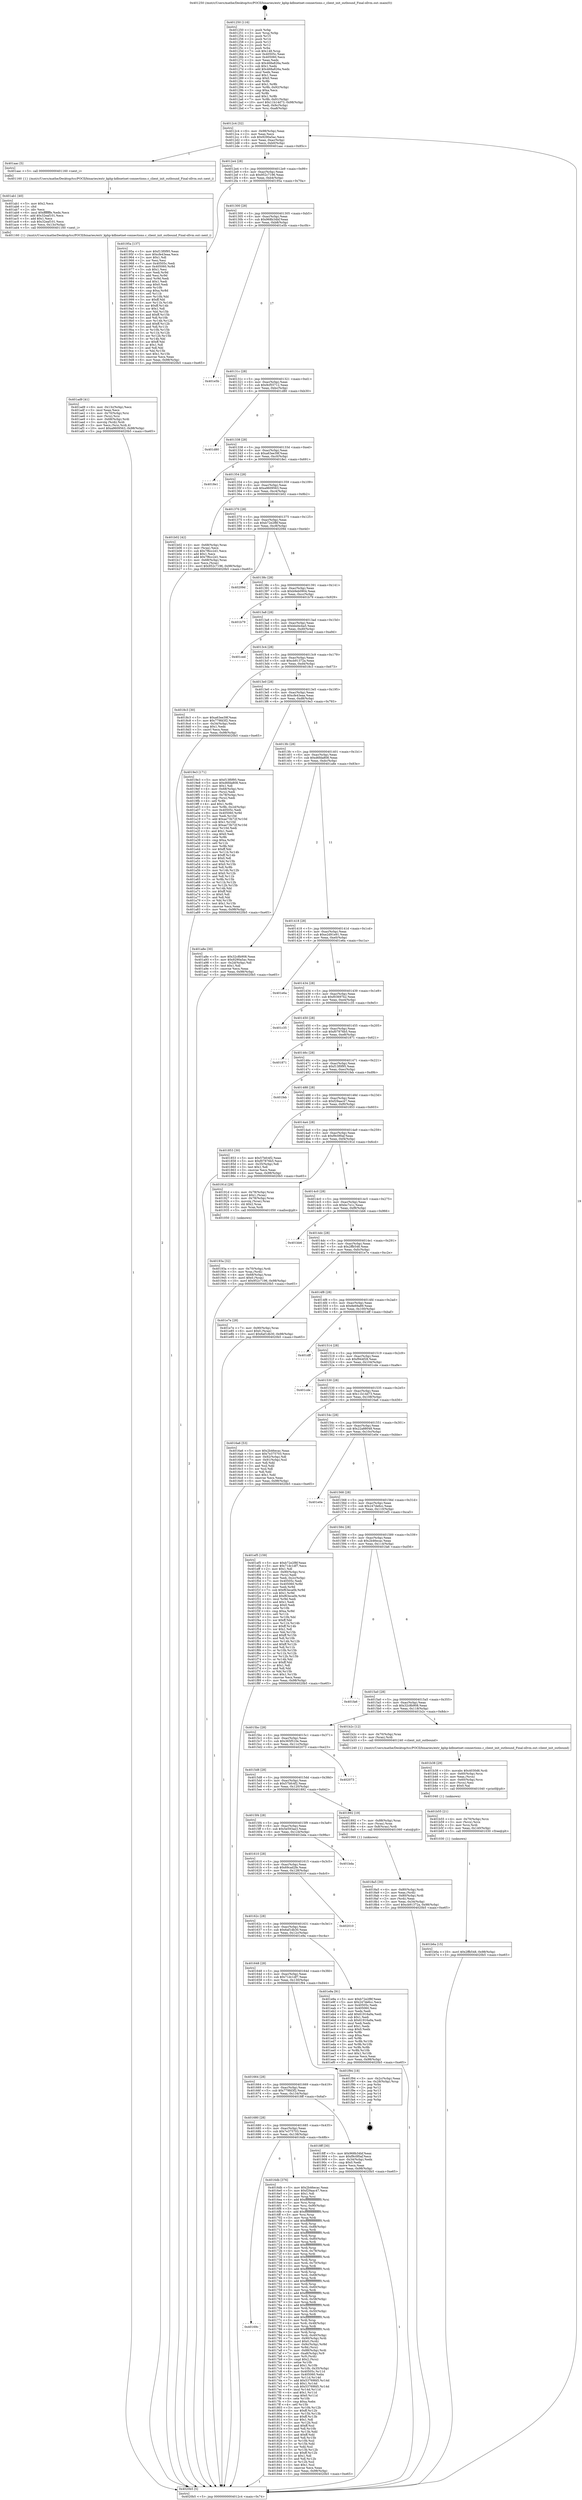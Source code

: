 digraph "0x401250" {
  label = "0x401250 (/mnt/c/Users/mathe/Desktop/tcc/POCII/binaries/extr_kphp-kdbnetnet-connections.c_client_init_outbound_Final-ollvm.out::main(0))"
  labelloc = "t"
  node[shape=record]

  Entry [label="",width=0.3,height=0.3,shape=circle,fillcolor=black,style=filled]
  "0x4012c4" [label="{
     0x4012c4 [32]\l
     | [instrs]\l
     &nbsp;&nbsp;0x4012c4 \<+6\>: mov -0x98(%rbp),%eax\l
     &nbsp;&nbsp;0x4012ca \<+2\>: mov %eax,%ecx\l
     &nbsp;&nbsp;0x4012cc \<+6\>: sub $0x9290a5ac,%ecx\l
     &nbsp;&nbsp;0x4012d2 \<+6\>: mov %eax,-0xac(%rbp)\l
     &nbsp;&nbsp;0x4012d8 \<+6\>: mov %ecx,-0xb0(%rbp)\l
     &nbsp;&nbsp;0x4012de \<+6\>: je 0000000000401aac \<main+0x85c\>\l
  }"]
  "0x401aac" [label="{
     0x401aac [5]\l
     | [instrs]\l
     &nbsp;&nbsp;0x401aac \<+5\>: call 0000000000401160 \<next_i\>\l
     | [calls]\l
     &nbsp;&nbsp;0x401160 \{1\} (/mnt/c/Users/mathe/Desktop/tcc/POCII/binaries/extr_kphp-kdbnetnet-connections.c_client_init_outbound_Final-ollvm.out::next_i)\l
  }"]
  "0x4012e4" [label="{
     0x4012e4 [28]\l
     | [instrs]\l
     &nbsp;&nbsp;0x4012e4 \<+5\>: jmp 00000000004012e9 \<main+0x99\>\l
     &nbsp;&nbsp;0x4012e9 \<+6\>: mov -0xac(%rbp),%eax\l
     &nbsp;&nbsp;0x4012ef \<+5\>: sub $0x952c7196,%eax\l
     &nbsp;&nbsp;0x4012f4 \<+6\>: mov %eax,-0xb4(%rbp)\l
     &nbsp;&nbsp;0x4012fa \<+6\>: je 000000000040195a \<main+0x70a\>\l
  }"]
  Exit [label="",width=0.3,height=0.3,shape=circle,fillcolor=black,style=filled,peripheries=2]
  "0x40195a" [label="{
     0x40195a [137]\l
     | [instrs]\l
     &nbsp;&nbsp;0x40195a \<+5\>: mov $0xf13f0f95,%eax\l
     &nbsp;&nbsp;0x40195f \<+5\>: mov $0xcfe43eaa,%ecx\l
     &nbsp;&nbsp;0x401964 \<+2\>: mov $0x1,%dl\l
     &nbsp;&nbsp;0x401966 \<+2\>: xor %esi,%esi\l
     &nbsp;&nbsp;0x401968 \<+7\>: mov 0x40505c,%edi\l
     &nbsp;&nbsp;0x40196f \<+8\>: mov 0x405060,%r8d\l
     &nbsp;&nbsp;0x401977 \<+3\>: sub $0x1,%esi\l
     &nbsp;&nbsp;0x40197a \<+3\>: mov %edi,%r9d\l
     &nbsp;&nbsp;0x40197d \<+3\>: add %esi,%r9d\l
     &nbsp;&nbsp;0x401980 \<+4\>: imul %r9d,%edi\l
     &nbsp;&nbsp;0x401984 \<+3\>: and $0x1,%edi\l
     &nbsp;&nbsp;0x401987 \<+3\>: cmp $0x0,%edi\l
     &nbsp;&nbsp;0x40198a \<+4\>: sete %r10b\l
     &nbsp;&nbsp;0x40198e \<+4\>: cmp $0xa,%r8d\l
     &nbsp;&nbsp;0x401992 \<+4\>: setl %r11b\l
     &nbsp;&nbsp;0x401996 \<+3\>: mov %r10b,%bl\l
     &nbsp;&nbsp;0x401999 \<+3\>: xor $0xff,%bl\l
     &nbsp;&nbsp;0x40199c \<+3\>: mov %r11b,%r14b\l
     &nbsp;&nbsp;0x40199f \<+4\>: xor $0xff,%r14b\l
     &nbsp;&nbsp;0x4019a3 \<+3\>: xor $0x1,%dl\l
     &nbsp;&nbsp;0x4019a6 \<+3\>: mov %bl,%r15b\l
     &nbsp;&nbsp;0x4019a9 \<+4\>: and $0xff,%r15b\l
     &nbsp;&nbsp;0x4019ad \<+3\>: and %dl,%r10b\l
     &nbsp;&nbsp;0x4019b0 \<+3\>: mov %r14b,%r12b\l
     &nbsp;&nbsp;0x4019b3 \<+4\>: and $0xff,%r12b\l
     &nbsp;&nbsp;0x4019b7 \<+3\>: and %dl,%r11b\l
     &nbsp;&nbsp;0x4019ba \<+3\>: or %r10b,%r15b\l
     &nbsp;&nbsp;0x4019bd \<+3\>: or %r11b,%r12b\l
     &nbsp;&nbsp;0x4019c0 \<+3\>: xor %r12b,%r15b\l
     &nbsp;&nbsp;0x4019c3 \<+3\>: or %r14b,%bl\l
     &nbsp;&nbsp;0x4019c6 \<+3\>: xor $0xff,%bl\l
     &nbsp;&nbsp;0x4019c9 \<+3\>: or $0x1,%dl\l
     &nbsp;&nbsp;0x4019cc \<+2\>: and %dl,%bl\l
     &nbsp;&nbsp;0x4019ce \<+3\>: or %bl,%r15b\l
     &nbsp;&nbsp;0x4019d1 \<+4\>: test $0x1,%r15b\l
     &nbsp;&nbsp;0x4019d5 \<+3\>: cmovne %ecx,%eax\l
     &nbsp;&nbsp;0x4019d8 \<+6\>: mov %eax,-0x98(%rbp)\l
     &nbsp;&nbsp;0x4019de \<+5\>: jmp 00000000004020b5 \<main+0xe65\>\l
  }"]
  "0x401300" [label="{
     0x401300 [28]\l
     | [instrs]\l
     &nbsp;&nbsp;0x401300 \<+5\>: jmp 0000000000401305 \<main+0xb5\>\l
     &nbsp;&nbsp;0x401305 \<+6\>: mov -0xac(%rbp),%eax\l
     &nbsp;&nbsp;0x40130b \<+5\>: sub $0x968b34bf,%eax\l
     &nbsp;&nbsp;0x401310 \<+6\>: mov %eax,-0xb8(%rbp)\l
     &nbsp;&nbsp;0x401316 \<+6\>: je 0000000000401e5b \<main+0xc0b\>\l
  }"]
  "0x401b6a" [label="{
     0x401b6a [15]\l
     | [instrs]\l
     &nbsp;&nbsp;0x401b6a \<+10\>: movl $0x2ffb548,-0x98(%rbp)\l
     &nbsp;&nbsp;0x401b74 \<+5\>: jmp 00000000004020b5 \<main+0xe65\>\l
  }"]
  "0x401e5b" [label="{
     0x401e5b\l
  }", style=dashed]
  "0x40131c" [label="{
     0x40131c [28]\l
     | [instrs]\l
     &nbsp;&nbsp;0x40131c \<+5\>: jmp 0000000000401321 \<main+0xd1\>\l
     &nbsp;&nbsp;0x401321 \<+6\>: mov -0xac(%rbp),%eax\l
     &nbsp;&nbsp;0x401327 \<+5\>: sub $0x9cf55712,%eax\l
     &nbsp;&nbsp;0x40132c \<+6\>: mov %eax,-0xbc(%rbp)\l
     &nbsp;&nbsp;0x401332 \<+6\>: je 0000000000401d80 \<main+0xb30\>\l
  }"]
  "0x401b55" [label="{
     0x401b55 [21]\l
     | [instrs]\l
     &nbsp;&nbsp;0x401b55 \<+4\>: mov -0x70(%rbp),%rcx\l
     &nbsp;&nbsp;0x401b59 \<+3\>: mov (%rcx),%rcx\l
     &nbsp;&nbsp;0x401b5c \<+3\>: mov %rcx,%rdi\l
     &nbsp;&nbsp;0x401b5f \<+6\>: mov %eax,-0x140(%rbp)\l
     &nbsp;&nbsp;0x401b65 \<+5\>: call 0000000000401030 \<free@plt\>\l
     | [calls]\l
     &nbsp;&nbsp;0x401030 \{1\} (unknown)\l
  }"]
  "0x401d80" [label="{
     0x401d80\l
  }", style=dashed]
  "0x401338" [label="{
     0x401338 [28]\l
     | [instrs]\l
     &nbsp;&nbsp;0x401338 \<+5\>: jmp 000000000040133d \<main+0xed\>\l
     &nbsp;&nbsp;0x40133d \<+6\>: mov -0xac(%rbp),%eax\l
     &nbsp;&nbsp;0x401343 \<+5\>: sub $0xa63ee39f,%eax\l
     &nbsp;&nbsp;0x401348 \<+6\>: mov %eax,-0xc0(%rbp)\l
     &nbsp;&nbsp;0x40134e \<+6\>: je 00000000004018e1 \<main+0x691\>\l
  }"]
  "0x401b38" [label="{
     0x401b38 [29]\l
     | [instrs]\l
     &nbsp;&nbsp;0x401b38 \<+10\>: movabs $0x4030d6,%rdi\l
     &nbsp;&nbsp;0x401b42 \<+4\>: mov -0x60(%rbp),%rcx\l
     &nbsp;&nbsp;0x401b46 \<+2\>: mov %eax,(%rcx)\l
     &nbsp;&nbsp;0x401b48 \<+4\>: mov -0x60(%rbp),%rcx\l
     &nbsp;&nbsp;0x401b4c \<+2\>: mov (%rcx),%esi\l
     &nbsp;&nbsp;0x401b4e \<+2\>: mov $0x0,%al\l
     &nbsp;&nbsp;0x401b50 \<+5\>: call 0000000000401040 \<printf@plt\>\l
     | [calls]\l
     &nbsp;&nbsp;0x401040 \{1\} (unknown)\l
  }"]
  "0x4018e1" [label="{
     0x4018e1\l
  }", style=dashed]
  "0x401354" [label="{
     0x401354 [28]\l
     | [instrs]\l
     &nbsp;&nbsp;0x401354 \<+5\>: jmp 0000000000401359 \<main+0x109\>\l
     &nbsp;&nbsp;0x401359 \<+6\>: mov -0xac(%rbp),%eax\l
     &nbsp;&nbsp;0x40135f \<+5\>: sub $0xa9609563,%eax\l
     &nbsp;&nbsp;0x401364 \<+6\>: mov %eax,-0xc4(%rbp)\l
     &nbsp;&nbsp;0x40136a \<+6\>: je 0000000000401b02 \<main+0x8b2\>\l
  }"]
  "0x401ad9" [label="{
     0x401ad9 [41]\l
     | [instrs]\l
     &nbsp;&nbsp;0x401ad9 \<+6\>: mov -0x13c(%rbp),%ecx\l
     &nbsp;&nbsp;0x401adf \<+3\>: imul %eax,%ecx\l
     &nbsp;&nbsp;0x401ae2 \<+4\>: mov -0x70(%rbp),%rsi\l
     &nbsp;&nbsp;0x401ae6 \<+3\>: mov (%rsi),%rsi\l
     &nbsp;&nbsp;0x401ae9 \<+4\>: mov -0x68(%rbp),%rdi\l
     &nbsp;&nbsp;0x401aed \<+3\>: movslq (%rdi),%rdi\l
     &nbsp;&nbsp;0x401af0 \<+3\>: mov %ecx,(%rsi,%rdi,4)\l
     &nbsp;&nbsp;0x401af3 \<+10\>: movl $0xa9609563,-0x98(%rbp)\l
     &nbsp;&nbsp;0x401afd \<+5\>: jmp 00000000004020b5 \<main+0xe65\>\l
  }"]
  "0x401b02" [label="{
     0x401b02 [42]\l
     | [instrs]\l
     &nbsp;&nbsp;0x401b02 \<+4\>: mov -0x68(%rbp),%rax\l
     &nbsp;&nbsp;0x401b06 \<+2\>: mov (%rax),%ecx\l
     &nbsp;&nbsp;0x401b08 \<+6\>: sub $0x7f6cc2d1,%ecx\l
     &nbsp;&nbsp;0x401b0e \<+3\>: add $0x1,%ecx\l
     &nbsp;&nbsp;0x401b11 \<+6\>: add $0x7f6cc2d1,%ecx\l
     &nbsp;&nbsp;0x401b17 \<+4\>: mov -0x68(%rbp),%rax\l
     &nbsp;&nbsp;0x401b1b \<+2\>: mov %ecx,(%rax)\l
     &nbsp;&nbsp;0x401b1d \<+10\>: movl $0x952c7196,-0x98(%rbp)\l
     &nbsp;&nbsp;0x401b27 \<+5\>: jmp 00000000004020b5 \<main+0xe65\>\l
  }"]
  "0x401370" [label="{
     0x401370 [28]\l
     | [instrs]\l
     &nbsp;&nbsp;0x401370 \<+5\>: jmp 0000000000401375 \<main+0x125\>\l
     &nbsp;&nbsp;0x401375 \<+6\>: mov -0xac(%rbp),%eax\l
     &nbsp;&nbsp;0x40137b \<+5\>: sub $0xb72e2f8f,%eax\l
     &nbsp;&nbsp;0x401380 \<+6\>: mov %eax,-0xc8(%rbp)\l
     &nbsp;&nbsp;0x401386 \<+6\>: je 000000000040209d \<main+0xe4d\>\l
  }"]
  "0x401ab1" [label="{
     0x401ab1 [40]\l
     | [instrs]\l
     &nbsp;&nbsp;0x401ab1 \<+5\>: mov $0x2,%ecx\l
     &nbsp;&nbsp;0x401ab6 \<+1\>: cltd\l
     &nbsp;&nbsp;0x401ab7 \<+2\>: idiv %ecx\l
     &nbsp;&nbsp;0x401ab9 \<+6\>: imul $0xfffffffe,%edx,%ecx\l
     &nbsp;&nbsp;0x401abf \<+6\>: add $0x32eaf101,%ecx\l
     &nbsp;&nbsp;0x401ac5 \<+3\>: add $0x1,%ecx\l
     &nbsp;&nbsp;0x401ac8 \<+6\>: sub $0x32eaf101,%ecx\l
     &nbsp;&nbsp;0x401ace \<+6\>: mov %ecx,-0x13c(%rbp)\l
     &nbsp;&nbsp;0x401ad4 \<+5\>: call 0000000000401160 \<next_i\>\l
     | [calls]\l
     &nbsp;&nbsp;0x401160 \{1\} (/mnt/c/Users/mathe/Desktop/tcc/POCII/binaries/extr_kphp-kdbnetnet-connections.c_client_init_outbound_Final-ollvm.out::next_i)\l
  }"]
  "0x40209d" [label="{
     0x40209d\l
  }", style=dashed]
  "0x40138c" [label="{
     0x40138c [28]\l
     | [instrs]\l
     &nbsp;&nbsp;0x40138c \<+5\>: jmp 0000000000401391 \<main+0x141\>\l
     &nbsp;&nbsp;0x401391 \<+6\>: mov -0xac(%rbp),%eax\l
     &nbsp;&nbsp;0x401397 \<+5\>: sub $0xb9eb0904,%eax\l
     &nbsp;&nbsp;0x40139c \<+6\>: mov %eax,-0xcc(%rbp)\l
     &nbsp;&nbsp;0x4013a2 \<+6\>: je 0000000000401b79 \<main+0x929\>\l
  }"]
  "0x40193a" [label="{
     0x40193a [32]\l
     | [instrs]\l
     &nbsp;&nbsp;0x40193a \<+4\>: mov -0x70(%rbp),%rdi\l
     &nbsp;&nbsp;0x40193e \<+3\>: mov %rax,(%rdi)\l
     &nbsp;&nbsp;0x401941 \<+4\>: mov -0x68(%rbp),%rax\l
     &nbsp;&nbsp;0x401945 \<+6\>: movl $0x0,(%rax)\l
     &nbsp;&nbsp;0x40194b \<+10\>: movl $0x952c7196,-0x98(%rbp)\l
     &nbsp;&nbsp;0x401955 \<+5\>: jmp 00000000004020b5 \<main+0xe65\>\l
  }"]
  "0x401b79" [label="{
     0x401b79\l
  }", style=dashed]
  "0x4013a8" [label="{
     0x4013a8 [28]\l
     | [instrs]\l
     &nbsp;&nbsp;0x4013a8 \<+5\>: jmp 00000000004013ad \<main+0x15d\>\l
     &nbsp;&nbsp;0x4013ad \<+6\>: mov -0xac(%rbp),%eax\l
     &nbsp;&nbsp;0x4013b3 \<+5\>: sub $0xbbd4cba5,%eax\l
     &nbsp;&nbsp;0x4013b8 \<+6\>: mov %eax,-0xd0(%rbp)\l
     &nbsp;&nbsp;0x4013be \<+6\>: je 0000000000401ced \<main+0xa9d\>\l
  }"]
  "0x4018a5" [label="{
     0x4018a5 [30]\l
     | [instrs]\l
     &nbsp;&nbsp;0x4018a5 \<+4\>: mov -0x80(%rbp),%rdi\l
     &nbsp;&nbsp;0x4018a9 \<+2\>: mov %eax,(%rdi)\l
     &nbsp;&nbsp;0x4018ab \<+4\>: mov -0x80(%rbp),%rdi\l
     &nbsp;&nbsp;0x4018af \<+2\>: mov (%rdi),%eax\l
     &nbsp;&nbsp;0x4018b1 \<+3\>: mov %eax,-0x34(%rbp)\l
     &nbsp;&nbsp;0x4018b4 \<+10\>: movl $0xcb91372a,-0x98(%rbp)\l
     &nbsp;&nbsp;0x4018be \<+5\>: jmp 00000000004020b5 \<main+0xe65\>\l
  }"]
  "0x401ced" [label="{
     0x401ced\l
  }", style=dashed]
  "0x4013c4" [label="{
     0x4013c4 [28]\l
     | [instrs]\l
     &nbsp;&nbsp;0x4013c4 \<+5\>: jmp 00000000004013c9 \<main+0x179\>\l
     &nbsp;&nbsp;0x4013c9 \<+6\>: mov -0xac(%rbp),%eax\l
     &nbsp;&nbsp;0x4013cf \<+5\>: sub $0xcb91372a,%eax\l
     &nbsp;&nbsp;0x4013d4 \<+6\>: mov %eax,-0xd4(%rbp)\l
     &nbsp;&nbsp;0x4013da \<+6\>: je 00000000004018c3 \<main+0x673\>\l
  }"]
  "0x40169c" [label="{
     0x40169c\l
  }", style=dashed]
  "0x4018c3" [label="{
     0x4018c3 [30]\l
     | [instrs]\l
     &nbsp;&nbsp;0x4018c3 \<+5\>: mov $0xa63ee39f,%eax\l
     &nbsp;&nbsp;0x4018c8 \<+5\>: mov $0x779fd3f2,%ecx\l
     &nbsp;&nbsp;0x4018cd \<+3\>: mov -0x34(%rbp),%edx\l
     &nbsp;&nbsp;0x4018d0 \<+3\>: cmp $0x1,%edx\l
     &nbsp;&nbsp;0x4018d3 \<+3\>: cmovl %ecx,%eax\l
     &nbsp;&nbsp;0x4018d6 \<+6\>: mov %eax,-0x98(%rbp)\l
     &nbsp;&nbsp;0x4018dc \<+5\>: jmp 00000000004020b5 \<main+0xe65\>\l
  }"]
  "0x4013e0" [label="{
     0x4013e0 [28]\l
     | [instrs]\l
     &nbsp;&nbsp;0x4013e0 \<+5\>: jmp 00000000004013e5 \<main+0x195\>\l
     &nbsp;&nbsp;0x4013e5 \<+6\>: mov -0xac(%rbp),%eax\l
     &nbsp;&nbsp;0x4013eb \<+5\>: sub $0xcfe43eaa,%eax\l
     &nbsp;&nbsp;0x4013f0 \<+6\>: mov %eax,-0xd8(%rbp)\l
     &nbsp;&nbsp;0x4013f6 \<+6\>: je 00000000004019e3 \<main+0x793\>\l
  }"]
  "0x4016db" [label="{
     0x4016db [376]\l
     | [instrs]\l
     &nbsp;&nbsp;0x4016db \<+5\>: mov $0x2b46ecac,%eax\l
     &nbsp;&nbsp;0x4016e0 \<+5\>: mov $0xf29aac47,%ecx\l
     &nbsp;&nbsp;0x4016e5 \<+2\>: mov $0x1,%dl\l
     &nbsp;&nbsp;0x4016e7 \<+3\>: mov %rsp,%rsi\l
     &nbsp;&nbsp;0x4016ea \<+4\>: add $0xfffffffffffffff0,%rsi\l
     &nbsp;&nbsp;0x4016ee \<+3\>: mov %rsi,%rsp\l
     &nbsp;&nbsp;0x4016f1 \<+7\>: mov %rsi,-0x90(%rbp)\l
     &nbsp;&nbsp;0x4016f8 \<+3\>: mov %rsp,%rsi\l
     &nbsp;&nbsp;0x4016fb \<+4\>: add $0xfffffffffffffff0,%rsi\l
     &nbsp;&nbsp;0x4016ff \<+3\>: mov %rsi,%rsp\l
     &nbsp;&nbsp;0x401702 \<+3\>: mov %rsp,%rdi\l
     &nbsp;&nbsp;0x401705 \<+4\>: add $0xfffffffffffffff0,%rdi\l
     &nbsp;&nbsp;0x401709 \<+3\>: mov %rdi,%rsp\l
     &nbsp;&nbsp;0x40170c \<+7\>: mov %rdi,-0x88(%rbp)\l
     &nbsp;&nbsp;0x401713 \<+3\>: mov %rsp,%rdi\l
     &nbsp;&nbsp;0x401716 \<+4\>: add $0xfffffffffffffff0,%rdi\l
     &nbsp;&nbsp;0x40171a \<+3\>: mov %rdi,%rsp\l
     &nbsp;&nbsp;0x40171d \<+4\>: mov %rdi,-0x80(%rbp)\l
     &nbsp;&nbsp;0x401721 \<+3\>: mov %rsp,%rdi\l
     &nbsp;&nbsp;0x401724 \<+4\>: add $0xfffffffffffffff0,%rdi\l
     &nbsp;&nbsp;0x401728 \<+3\>: mov %rdi,%rsp\l
     &nbsp;&nbsp;0x40172b \<+4\>: mov %rdi,-0x78(%rbp)\l
     &nbsp;&nbsp;0x40172f \<+3\>: mov %rsp,%rdi\l
     &nbsp;&nbsp;0x401732 \<+4\>: add $0xfffffffffffffff0,%rdi\l
     &nbsp;&nbsp;0x401736 \<+3\>: mov %rdi,%rsp\l
     &nbsp;&nbsp;0x401739 \<+4\>: mov %rdi,-0x70(%rbp)\l
     &nbsp;&nbsp;0x40173d \<+3\>: mov %rsp,%rdi\l
     &nbsp;&nbsp;0x401740 \<+4\>: add $0xfffffffffffffff0,%rdi\l
     &nbsp;&nbsp;0x401744 \<+3\>: mov %rdi,%rsp\l
     &nbsp;&nbsp;0x401747 \<+4\>: mov %rdi,-0x68(%rbp)\l
     &nbsp;&nbsp;0x40174b \<+3\>: mov %rsp,%rdi\l
     &nbsp;&nbsp;0x40174e \<+4\>: add $0xfffffffffffffff0,%rdi\l
     &nbsp;&nbsp;0x401752 \<+3\>: mov %rdi,%rsp\l
     &nbsp;&nbsp;0x401755 \<+4\>: mov %rdi,-0x60(%rbp)\l
     &nbsp;&nbsp;0x401759 \<+3\>: mov %rsp,%rdi\l
     &nbsp;&nbsp;0x40175c \<+4\>: add $0xfffffffffffffff0,%rdi\l
     &nbsp;&nbsp;0x401760 \<+3\>: mov %rdi,%rsp\l
     &nbsp;&nbsp;0x401763 \<+4\>: mov %rdi,-0x58(%rbp)\l
     &nbsp;&nbsp;0x401767 \<+3\>: mov %rsp,%rdi\l
     &nbsp;&nbsp;0x40176a \<+4\>: add $0xfffffffffffffff0,%rdi\l
     &nbsp;&nbsp;0x40176e \<+3\>: mov %rdi,%rsp\l
     &nbsp;&nbsp;0x401771 \<+4\>: mov %rdi,-0x50(%rbp)\l
     &nbsp;&nbsp;0x401775 \<+3\>: mov %rsp,%rdi\l
     &nbsp;&nbsp;0x401778 \<+4\>: add $0xfffffffffffffff0,%rdi\l
     &nbsp;&nbsp;0x40177c \<+3\>: mov %rdi,%rsp\l
     &nbsp;&nbsp;0x40177f \<+4\>: mov %rdi,-0x48(%rbp)\l
     &nbsp;&nbsp;0x401783 \<+3\>: mov %rsp,%rdi\l
     &nbsp;&nbsp;0x401786 \<+4\>: add $0xfffffffffffffff0,%rdi\l
     &nbsp;&nbsp;0x40178a \<+3\>: mov %rdi,%rsp\l
     &nbsp;&nbsp;0x40178d \<+4\>: mov %rdi,-0x40(%rbp)\l
     &nbsp;&nbsp;0x401791 \<+7\>: mov -0x90(%rbp),%rdi\l
     &nbsp;&nbsp;0x401798 \<+6\>: movl $0x0,(%rdi)\l
     &nbsp;&nbsp;0x40179e \<+7\>: mov -0x9c(%rbp),%r8d\l
     &nbsp;&nbsp;0x4017a5 \<+3\>: mov %r8d,(%rsi)\l
     &nbsp;&nbsp;0x4017a8 \<+7\>: mov -0x88(%rbp),%rdi\l
     &nbsp;&nbsp;0x4017af \<+7\>: mov -0xa8(%rbp),%r9\l
     &nbsp;&nbsp;0x4017b6 \<+3\>: mov %r9,(%rdi)\l
     &nbsp;&nbsp;0x4017b9 \<+3\>: cmpl $0x2,(%rsi)\l
     &nbsp;&nbsp;0x4017bc \<+4\>: setne %r10b\l
     &nbsp;&nbsp;0x4017c0 \<+4\>: and $0x1,%r10b\l
     &nbsp;&nbsp;0x4017c4 \<+4\>: mov %r10b,-0x35(%rbp)\l
     &nbsp;&nbsp;0x4017c8 \<+8\>: mov 0x40505c,%r11d\l
     &nbsp;&nbsp;0x4017d0 \<+7\>: mov 0x405060,%ebx\l
     &nbsp;&nbsp;0x4017d7 \<+3\>: mov %r11d,%r14d\l
     &nbsp;&nbsp;0x4017da \<+7\>: add $0x53769fd5,%r14d\l
     &nbsp;&nbsp;0x4017e1 \<+4\>: sub $0x1,%r14d\l
     &nbsp;&nbsp;0x4017e5 \<+7\>: sub $0x53769fd5,%r14d\l
     &nbsp;&nbsp;0x4017ec \<+4\>: imul %r14d,%r11d\l
     &nbsp;&nbsp;0x4017f0 \<+4\>: and $0x1,%r11d\l
     &nbsp;&nbsp;0x4017f4 \<+4\>: cmp $0x0,%r11d\l
     &nbsp;&nbsp;0x4017f8 \<+4\>: sete %r10b\l
     &nbsp;&nbsp;0x4017fc \<+3\>: cmp $0xa,%ebx\l
     &nbsp;&nbsp;0x4017ff \<+4\>: setl %r15b\l
     &nbsp;&nbsp;0x401803 \<+3\>: mov %r10b,%r12b\l
     &nbsp;&nbsp;0x401806 \<+4\>: xor $0xff,%r12b\l
     &nbsp;&nbsp;0x40180a \<+3\>: mov %r15b,%r13b\l
     &nbsp;&nbsp;0x40180d \<+4\>: xor $0xff,%r13b\l
     &nbsp;&nbsp;0x401811 \<+3\>: xor $0x1,%dl\l
     &nbsp;&nbsp;0x401814 \<+3\>: mov %r12b,%sil\l
     &nbsp;&nbsp;0x401817 \<+4\>: and $0xff,%sil\l
     &nbsp;&nbsp;0x40181b \<+3\>: and %dl,%r10b\l
     &nbsp;&nbsp;0x40181e \<+3\>: mov %r13b,%dil\l
     &nbsp;&nbsp;0x401821 \<+4\>: and $0xff,%dil\l
     &nbsp;&nbsp;0x401825 \<+3\>: and %dl,%r15b\l
     &nbsp;&nbsp;0x401828 \<+3\>: or %r10b,%sil\l
     &nbsp;&nbsp;0x40182b \<+3\>: or %r15b,%dil\l
     &nbsp;&nbsp;0x40182e \<+3\>: xor %dil,%sil\l
     &nbsp;&nbsp;0x401831 \<+3\>: or %r13b,%r12b\l
     &nbsp;&nbsp;0x401834 \<+4\>: xor $0xff,%r12b\l
     &nbsp;&nbsp;0x401838 \<+3\>: or $0x1,%dl\l
     &nbsp;&nbsp;0x40183b \<+3\>: and %dl,%r12b\l
     &nbsp;&nbsp;0x40183e \<+3\>: or %r12b,%sil\l
     &nbsp;&nbsp;0x401841 \<+4\>: test $0x1,%sil\l
     &nbsp;&nbsp;0x401845 \<+3\>: cmovne %ecx,%eax\l
     &nbsp;&nbsp;0x401848 \<+6\>: mov %eax,-0x98(%rbp)\l
     &nbsp;&nbsp;0x40184e \<+5\>: jmp 00000000004020b5 \<main+0xe65\>\l
  }"]
  "0x4019e3" [label="{
     0x4019e3 [171]\l
     | [instrs]\l
     &nbsp;&nbsp;0x4019e3 \<+5\>: mov $0xf13f0f95,%eax\l
     &nbsp;&nbsp;0x4019e8 \<+5\>: mov $0xd6fda808,%ecx\l
     &nbsp;&nbsp;0x4019ed \<+2\>: mov $0x1,%dl\l
     &nbsp;&nbsp;0x4019ef \<+4\>: mov -0x68(%rbp),%rsi\l
     &nbsp;&nbsp;0x4019f3 \<+2\>: mov (%rsi),%edi\l
     &nbsp;&nbsp;0x4019f5 \<+4\>: mov -0x78(%rbp),%rsi\l
     &nbsp;&nbsp;0x4019f9 \<+2\>: cmp (%rsi),%edi\l
     &nbsp;&nbsp;0x4019fb \<+4\>: setl %r8b\l
     &nbsp;&nbsp;0x4019ff \<+4\>: and $0x1,%r8b\l
     &nbsp;&nbsp;0x401a03 \<+4\>: mov %r8b,-0x2d(%rbp)\l
     &nbsp;&nbsp;0x401a07 \<+7\>: mov 0x40505c,%edi\l
     &nbsp;&nbsp;0x401a0e \<+8\>: mov 0x405060,%r9d\l
     &nbsp;&nbsp;0x401a16 \<+3\>: mov %edi,%r10d\l
     &nbsp;&nbsp;0x401a19 \<+7\>: add $0xae73b72f,%r10d\l
     &nbsp;&nbsp;0x401a20 \<+4\>: sub $0x1,%r10d\l
     &nbsp;&nbsp;0x401a24 \<+7\>: sub $0xae73b72f,%r10d\l
     &nbsp;&nbsp;0x401a2b \<+4\>: imul %r10d,%edi\l
     &nbsp;&nbsp;0x401a2f \<+3\>: and $0x1,%edi\l
     &nbsp;&nbsp;0x401a32 \<+3\>: cmp $0x0,%edi\l
     &nbsp;&nbsp;0x401a35 \<+4\>: sete %r8b\l
     &nbsp;&nbsp;0x401a39 \<+4\>: cmp $0xa,%r9d\l
     &nbsp;&nbsp;0x401a3d \<+4\>: setl %r11b\l
     &nbsp;&nbsp;0x401a41 \<+3\>: mov %r8b,%bl\l
     &nbsp;&nbsp;0x401a44 \<+3\>: xor $0xff,%bl\l
     &nbsp;&nbsp;0x401a47 \<+3\>: mov %r11b,%r14b\l
     &nbsp;&nbsp;0x401a4a \<+4\>: xor $0xff,%r14b\l
     &nbsp;&nbsp;0x401a4e \<+3\>: xor $0x0,%dl\l
     &nbsp;&nbsp;0x401a51 \<+3\>: mov %bl,%r15b\l
     &nbsp;&nbsp;0x401a54 \<+4\>: and $0x0,%r15b\l
     &nbsp;&nbsp;0x401a58 \<+3\>: and %dl,%r8b\l
     &nbsp;&nbsp;0x401a5b \<+3\>: mov %r14b,%r12b\l
     &nbsp;&nbsp;0x401a5e \<+4\>: and $0x0,%r12b\l
     &nbsp;&nbsp;0x401a62 \<+3\>: and %dl,%r11b\l
     &nbsp;&nbsp;0x401a65 \<+3\>: or %r8b,%r15b\l
     &nbsp;&nbsp;0x401a68 \<+3\>: or %r11b,%r12b\l
     &nbsp;&nbsp;0x401a6b \<+3\>: xor %r12b,%r15b\l
     &nbsp;&nbsp;0x401a6e \<+3\>: or %r14b,%bl\l
     &nbsp;&nbsp;0x401a71 \<+3\>: xor $0xff,%bl\l
     &nbsp;&nbsp;0x401a74 \<+3\>: or $0x0,%dl\l
     &nbsp;&nbsp;0x401a77 \<+2\>: and %dl,%bl\l
     &nbsp;&nbsp;0x401a79 \<+3\>: or %bl,%r15b\l
     &nbsp;&nbsp;0x401a7c \<+4\>: test $0x1,%r15b\l
     &nbsp;&nbsp;0x401a80 \<+3\>: cmovne %ecx,%eax\l
     &nbsp;&nbsp;0x401a83 \<+6\>: mov %eax,-0x98(%rbp)\l
     &nbsp;&nbsp;0x401a89 \<+5\>: jmp 00000000004020b5 \<main+0xe65\>\l
  }"]
  "0x4013fc" [label="{
     0x4013fc [28]\l
     | [instrs]\l
     &nbsp;&nbsp;0x4013fc \<+5\>: jmp 0000000000401401 \<main+0x1b1\>\l
     &nbsp;&nbsp;0x401401 \<+6\>: mov -0xac(%rbp),%eax\l
     &nbsp;&nbsp;0x401407 \<+5\>: sub $0xd6fda808,%eax\l
     &nbsp;&nbsp;0x40140c \<+6\>: mov %eax,-0xdc(%rbp)\l
     &nbsp;&nbsp;0x401412 \<+6\>: je 0000000000401a8e \<main+0x83e\>\l
  }"]
  "0x401680" [label="{
     0x401680 [28]\l
     | [instrs]\l
     &nbsp;&nbsp;0x401680 \<+5\>: jmp 0000000000401685 \<main+0x435\>\l
     &nbsp;&nbsp;0x401685 \<+6\>: mov -0xac(%rbp),%eax\l
     &nbsp;&nbsp;0x40168b \<+5\>: sub $0x7e375703,%eax\l
     &nbsp;&nbsp;0x401690 \<+6\>: mov %eax,-0x138(%rbp)\l
     &nbsp;&nbsp;0x401696 \<+6\>: je 00000000004016db \<main+0x48b\>\l
  }"]
  "0x401a8e" [label="{
     0x401a8e [30]\l
     | [instrs]\l
     &nbsp;&nbsp;0x401a8e \<+5\>: mov $0x32c8b908,%eax\l
     &nbsp;&nbsp;0x401a93 \<+5\>: mov $0x9290a5ac,%ecx\l
     &nbsp;&nbsp;0x401a98 \<+3\>: mov -0x2d(%rbp),%dl\l
     &nbsp;&nbsp;0x401a9b \<+3\>: test $0x1,%dl\l
     &nbsp;&nbsp;0x401a9e \<+3\>: cmovne %ecx,%eax\l
     &nbsp;&nbsp;0x401aa1 \<+6\>: mov %eax,-0x98(%rbp)\l
     &nbsp;&nbsp;0x401aa7 \<+5\>: jmp 00000000004020b5 \<main+0xe65\>\l
  }"]
  "0x401418" [label="{
     0x401418 [28]\l
     | [instrs]\l
     &nbsp;&nbsp;0x401418 \<+5\>: jmp 000000000040141d \<main+0x1cd\>\l
     &nbsp;&nbsp;0x40141d \<+6\>: mov -0xac(%rbp),%eax\l
     &nbsp;&nbsp;0x401423 \<+5\>: sub $0xe2d91e91,%eax\l
     &nbsp;&nbsp;0x401428 \<+6\>: mov %eax,-0xe0(%rbp)\l
     &nbsp;&nbsp;0x40142e \<+6\>: je 0000000000401e6a \<main+0xc1a\>\l
  }"]
  "0x4018ff" [label="{
     0x4018ff [30]\l
     | [instrs]\l
     &nbsp;&nbsp;0x4018ff \<+5\>: mov $0x968b34bf,%eax\l
     &nbsp;&nbsp;0x401904 \<+5\>: mov $0xf9c0f0af,%ecx\l
     &nbsp;&nbsp;0x401909 \<+3\>: mov -0x34(%rbp),%edx\l
     &nbsp;&nbsp;0x40190c \<+3\>: cmp $0x0,%edx\l
     &nbsp;&nbsp;0x40190f \<+3\>: cmove %ecx,%eax\l
     &nbsp;&nbsp;0x401912 \<+6\>: mov %eax,-0x98(%rbp)\l
     &nbsp;&nbsp;0x401918 \<+5\>: jmp 00000000004020b5 \<main+0xe65\>\l
  }"]
  "0x401e6a" [label="{
     0x401e6a\l
  }", style=dashed]
  "0x401434" [label="{
     0x401434 [28]\l
     | [instrs]\l
     &nbsp;&nbsp;0x401434 \<+5\>: jmp 0000000000401439 \<main+0x1e9\>\l
     &nbsp;&nbsp;0x401439 \<+6\>: mov -0xac(%rbp),%eax\l
     &nbsp;&nbsp;0x40143f \<+5\>: sub $0xf03697b2,%eax\l
     &nbsp;&nbsp;0x401444 \<+6\>: mov %eax,-0xe4(%rbp)\l
     &nbsp;&nbsp;0x40144a \<+6\>: je 0000000000401c35 \<main+0x9e5\>\l
  }"]
  "0x401664" [label="{
     0x401664 [28]\l
     | [instrs]\l
     &nbsp;&nbsp;0x401664 \<+5\>: jmp 0000000000401669 \<main+0x419\>\l
     &nbsp;&nbsp;0x401669 \<+6\>: mov -0xac(%rbp),%eax\l
     &nbsp;&nbsp;0x40166f \<+5\>: sub $0x779fd3f2,%eax\l
     &nbsp;&nbsp;0x401674 \<+6\>: mov %eax,-0x134(%rbp)\l
     &nbsp;&nbsp;0x40167a \<+6\>: je 00000000004018ff \<main+0x6af\>\l
  }"]
  "0x401c35" [label="{
     0x401c35\l
  }", style=dashed]
  "0x401450" [label="{
     0x401450 [28]\l
     | [instrs]\l
     &nbsp;&nbsp;0x401450 \<+5\>: jmp 0000000000401455 \<main+0x205\>\l
     &nbsp;&nbsp;0x401455 \<+6\>: mov -0xac(%rbp),%eax\l
     &nbsp;&nbsp;0x40145b \<+5\>: sub $0xf07876b5,%eax\l
     &nbsp;&nbsp;0x401460 \<+6\>: mov %eax,-0xe8(%rbp)\l
     &nbsp;&nbsp;0x401466 \<+6\>: je 0000000000401871 \<main+0x621\>\l
  }"]
  "0x401f94" [label="{
     0x401f94 [18]\l
     | [instrs]\l
     &nbsp;&nbsp;0x401f94 \<+3\>: mov -0x2c(%rbp),%eax\l
     &nbsp;&nbsp;0x401f97 \<+4\>: lea -0x28(%rbp),%rsp\l
     &nbsp;&nbsp;0x401f9b \<+1\>: pop %rbx\l
     &nbsp;&nbsp;0x401f9c \<+2\>: pop %r12\l
     &nbsp;&nbsp;0x401f9e \<+2\>: pop %r13\l
     &nbsp;&nbsp;0x401fa0 \<+2\>: pop %r14\l
     &nbsp;&nbsp;0x401fa2 \<+2\>: pop %r15\l
     &nbsp;&nbsp;0x401fa4 \<+1\>: pop %rbp\l
     &nbsp;&nbsp;0x401fa5 \<+1\>: ret\l
  }"]
  "0x401871" [label="{
     0x401871\l
  }", style=dashed]
  "0x40146c" [label="{
     0x40146c [28]\l
     | [instrs]\l
     &nbsp;&nbsp;0x40146c \<+5\>: jmp 0000000000401471 \<main+0x221\>\l
     &nbsp;&nbsp;0x401471 \<+6\>: mov -0xac(%rbp),%eax\l
     &nbsp;&nbsp;0x401477 \<+5\>: sub $0xf13f0f95,%eax\l
     &nbsp;&nbsp;0x40147c \<+6\>: mov %eax,-0xec(%rbp)\l
     &nbsp;&nbsp;0x401482 \<+6\>: je 0000000000401feb \<main+0xd9b\>\l
  }"]
  "0x401648" [label="{
     0x401648 [28]\l
     | [instrs]\l
     &nbsp;&nbsp;0x401648 \<+5\>: jmp 000000000040164d \<main+0x3fd\>\l
     &nbsp;&nbsp;0x40164d \<+6\>: mov -0xac(%rbp),%eax\l
     &nbsp;&nbsp;0x401653 \<+5\>: sub $0x71dc1df7,%eax\l
     &nbsp;&nbsp;0x401658 \<+6\>: mov %eax,-0x130(%rbp)\l
     &nbsp;&nbsp;0x40165e \<+6\>: je 0000000000401f94 \<main+0xd44\>\l
  }"]
  "0x401feb" [label="{
     0x401feb\l
  }", style=dashed]
  "0x401488" [label="{
     0x401488 [28]\l
     | [instrs]\l
     &nbsp;&nbsp;0x401488 \<+5\>: jmp 000000000040148d \<main+0x23d\>\l
     &nbsp;&nbsp;0x40148d \<+6\>: mov -0xac(%rbp),%eax\l
     &nbsp;&nbsp;0x401493 \<+5\>: sub $0xf29aac47,%eax\l
     &nbsp;&nbsp;0x401498 \<+6\>: mov %eax,-0xf0(%rbp)\l
     &nbsp;&nbsp;0x40149e \<+6\>: je 0000000000401853 \<main+0x603\>\l
  }"]
  "0x401e9a" [label="{
     0x401e9a [91]\l
     | [instrs]\l
     &nbsp;&nbsp;0x401e9a \<+5\>: mov $0xb72e2f8f,%eax\l
     &nbsp;&nbsp;0x401e9f \<+5\>: mov $0x247de6cc,%ecx\l
     &nbsp;&nbsp;0x401ea4 \<+7\>: mov 0x40505c,%edx\l
     &nbsp;&nbsp;0x401eab \<+7\>: mov 0x405060,%esi\l
     &nbsp;&nbsp;0x401eb2 \<+2\>: mov %edx,%edi\l
     &nbsp;&nbsp;0x401eb4 \<+6\>: add $0x61916a9a,%edi\l
     &nbsp;&nbsp;0x401eba \<+3\>: sub $0x1,%edi\l
     &nbsp;&nbsp;0x401ebd \<+6\>: sub $0x61916a9a,%edi\l
     &nbsp;&nbsp;0x401ec3 \<+3\>: imul %edi,%edx\l
     &nbsp;&nbsp;0x401ec6 \<+3\>: and $0x1,%edx\l
     &nbsp;&nbsp;0x401ec9 \<+3\>: cmp $0x0,%edx\l
     &nbsp;&nbsp;0x401ecc \<+4\>: sete %r8b\l
     &nbsp;&nbsp;0x401ed0 \<+3\>: cmp $0xa,%esi\l
     &nbsp;&nbsp;0x401ed3 \<+4\>: setl %r9b\l
     &nbsp;&nbsp;0x401ed7 \<+3\>: mov %r8b,%r10b\l
     &nbsp;&nbsp;0x401eda \<+3\>: and %r9b,%r10b\l
     &nbsp;&nbsp;0x401edd \<+3\>: xor %r9b,%r8b\l
     &nbsp;&nbsp;0x401ee0 \<+3\>: or %r8b,%r10b\l
     &nbsp;&nbsp;0x401ee3 \<+4\>: test $0x1,%r10b\l
     &nbsp;&nbsp;0x401ee7 \<+3\>: cmovne %ecx,%eax\l
     &nbsp;&nbsp;0x401eea \<+6\>: mov %eax,-0x98(%rbp)\l
     &nbsp;&nbsp;0x401ef0 \<+5\>: jmp 00000000004020b5 \<main+0xe65\>\l
  }"]
  "0x401853" [label="{
     0x401853 [30]\l
     | [instrs]\l
     &nbsp;&nbsp;0x401853 \<+5\>: mov $0x57bfc4f2,%eax\l
     &nbsp;&nbsp;0x401858 \<+5\>: mov $0xf07876b5,%ecx\l
     &nbsp;&nbsp;0x40185d \<+3\>: mov -0x35(%rbp),%dl\l
     &nbsp;&nbsp;0x401860 \<+3\>: test $0x1,%dl\l
     &nbsp;&nbsp;0x401863 \<+3\>: cmovne %ecx,%eax\l
     &nbsp;&nbsp;0x401866 \<+6\>: mov %eax,-0x98(%rbp)\l
     &nbsp;&nbsp;0x40186c \<+5\>: jmp 00000000004020b5 \<main+0xe65\>\l
  }"]
  "0x4014a4" [label="{
     0x4014a4 [28]\l
     | [instrs]\l
     &nbsp;&nbsp;0x4014a4 \<+5\>: jmp 00000000004014a9 \<main+0x259\>\l
     &nbsp;&nbsp;0x4014a9 \<+6\>: mov -0xac(%rbp),%eax\l
     &nbsp;&nbsp;0x4014af \<+5\>: sub $0xf9c0f0af,%eax\l
     &nbsp;&nbsp;0x4014b4 \<+6\>: mov %eax,-0xf4(%rbp)\l
     &nbsp;&nbsp;0x4014ba \<+6\>: je 000000000040191d \<main+0x6cd\>\l
  }"]
  "0x40162c" [label="{
     0x40162c [28]\l
     | [instrs]\l
     &nbsp;&nbsp;0x40162c \<+5\>: jmp 0000000000401631 \<main+0x3e1\>\l
     &nbsp;&nbsp;0x401631 \<+6\>: mov -0xac(%rbp),%eax\l
     &nbsp;&nbsp;0x401637 \<+5\>: sub $0x6af1db30,%eax\l
     &nbsp;&nbsp;0x40163c \<+6\>: mov %eax,-0x12c(%rbp)\l
     &nbsp;&nbsp;0x401642 \<+6\>: je 0000000000401e9a \<main+0xc4a\>\l
  }"]
  "0x40191d" [label="{
     0x40191d [29]\l
     | [instrs]\l
     &nbsp;&nbsp;0x40191d \<+4\>: mov -0x78(%rbp),%rax\l
     &nbsp;&nbsp;0x401921 \<+6\>: movl $0x1,(%rax)\l
     &nbsp;&nbsp;0x401927 \<+4\>: mov -0x78(%rbp),%rax\l
     &nbsp;&nbsp;0x40192b \<+3\>: movslq (%rax),%rax\l
     &nbsp;&nbsp;0x40192e \<+4\>: shl $0x2,%rax\l
     &nbsp;&nbsp;0x401932 \<+3\>: mov %rax,%rdi\l
     &nbsp;&nbsp;0x401935 \<+5\>: call 0000000000401050 \<malloc@plt\>\l
     | [calls]\l
     &nbsp;&nbsp;0x401050 \{1\} (unknown)\l
  }"]
  "0x4014c0" [label="{
     0x4014c0 [28]\l
     | [instrs]\l
     &nbsp;&nbsp;0x4014c0 \<+5\>: jmp 00000000004014c5 \<main+0x275\>\l
     &nbsp;&nbsp;0x4014c5 \<+6\>: mov -0xac(%rbp),%eax\l
     &nbsp;&nbsp;0x4014cb \<+5\>: sub $0xbc7e1c,%eax\l
     &nbsp;&nbsp;0x4014d0 \<+6\>: mov %eax,-0xf8(%rbp)\l
     &nbsp;&nbsp;0x4014d6 \<+6\>: je 0000000000401bb6 \<main+0x966\>\l
  }"]
  "0x402010" [label="{
     0x402010\l
  }", style=dashed]
  "0x401bb6" [label="{
     0x401bb6\l
  }", style=dashed]
  "0x4014dc" [label="{
     0x4014dc [28]\l
     | [instrs]\l
     &nbsp;&nbsp;0x4014dc \<+5\>: jmp 00000000004014e1 \<main+0x291\>\l
     &nbsp;&nbsp;0x4014e1 \<+6\>: mov -0xac(%rbp),%eax\l
     &nbsp;&nbsp;0x4014e7 \<+5\>: sub $0x2ffb548,%eax\l
     &nbsp;&nbsp;0x4014ec \<+6\>: mov %eax,-0xfc(%rbp)\l
     &nbsp;&nbsp;0x4014f2 \<+6\>: je 0000000000401e7e \<main+0xc2e\>\l
  }"]
  "0x401610" [label="{
     0x401610 [28]\l
     | [instrs]\l
     &nbsp;&nbsp;0x401610 \<+5\>: jmp 0000000000401615 \<main+0x3c5\>\l
     &nbsp;&nbsp;0x401615 \<+6\>: mov -0xac(%rbp),%eax\l
     &nbsp;&nbsp;0x40161b \<+5\>: sub $0x69cad2fe,%eax\l
     &nbsp;&nbsp;0x401620 \<+6\>: mov %eax,-0x128(%rbp)\l
     &nbsp;&nbsp;0x401626 \<+6\>: je 0000000000402010 \<main+0xdc0\>\l
  }"]
  "0x401e7e" [label="{
     0x401e7e [28]\l
     | [instrs]\l
     &nbsp;&nbsp;0x401e7e \<+7\>: mov -0x90(%rbp),%rax\l
     &nbsp;&nbsp;0x401e85 \<+6\>: movl $0x0,(%rax)\l
     &nbsp;&nbsp;0x401e8b \<+10\>: movl $0x6af1db30,-0x98(%rbp)\l
     &nbsp;&nbsp;0x401e95 \<+5\>: jmp 00000000004020b5 \<main+0xe65\>\l
  }"]
  "0x4014f8" [label="{
     0x4014f8 [28]\l
     | [instrs]\l
     &nbsp;&nbsp;0x4014f8 \<+5\>: jmp 00000000004014fd \<main+0x2ad\>\l
     &nbsp;&nbsp;0x4014fd \<+6\>: mov -0xac(%rbp),%eax\l
     &nbsp;&nbsp;0x401503 \<+5\>: sub $0x8e69a89,%eax\l
     &nbsp;&nbsp;0x401508 \<+6\>: mov %eax,-0x100(%rbp)\l
     &nbsp;&nbsp;0x40150e \<+6\>: je 0000000000401dff \<main+0xbaf\>\l
  }"]
  "0x401bda" [label="{
     0x401bda\l
  }", style=dashed]
  "0x401dff" [label="{
     0x401dff\l
  }", style=dashed]
  "0x401514" [label="{
     0x401514 [28]\l
     | [instrs]\l
     &nbsp;&nbsp;0x401514 \<+5\>: jmp 0000000000401519 \<main+0x2c9\>\l
     &nbsp;&nbsp;0x401519 \<+6\>: mov -0xac(%rbp),%eax\l
     &nbsp;&nbsp;0x40151f \<+5\>: sub $0xf944f28,%eax\l
     &nbsp;&nbsp;0x401524 \<+6\>: mov %eax,-0x104(%rbp)\l
     &nbsp;&nbsp;0x40152a \<+6\>: je 0000000000401cde \<main+0xa8e\>\l
  }"]
  "0x4015f4" [label="{
     0x4015f4 [28]\l
     | [instrs]\l
     &nbsp;&nbsp;0x4015f4 \<+5\>: jmp 00000000004015f9 \<main+0x3a9\>\l
     &nbsp;&nbsp;0x4015f9 \<+6\>: mov -0xac(%rbp),%eax\l
     &nbsp;&nbsp;0x4015ff \<+5\>: sub $0x5e593ae3,%eax\l
     &nbsp;&nbsp;0x401604 \<+6\>: mov %eax,-0x124(%rbp)\l
     &nbsp;&nbsp;0x40160a \<+6\>: je 0000000000401bda \<main+0x98a\>\l
  }"]
  "0x401cde" [label="{
     0x401cde\l
  }", style=dashed]
  "0x401530" [label="{
     0x401530 [28]\l
     | [instrs]\l
     &nbsp;&nbsp;0x401530 \<+5\>: jmp 0000000000401535 \<main+0x2e5\>\l
     &nbsp;&nbsp;0x401535 \<+6\>: mov -0xac(%rbp),%eax\l
     &nbsp;&nbsp;0x40153b \<+5\>: sub $0x11b14d73,%eax\l
     &nbsp;&nbsp;0x401540 \<+6\>: mov %eax,-0x108(%rbp)\l
     &nbsp;&nbsp;0x401546 \<+6\>: je 00000000004016a6 \<main+0x456\>\l
  }"]
  "0x401892" [label="{
     0x401892 [19]\l
     | [instrs]\l
     &nbsp;&nbsp;0x401892 \<+7\>: mov -0x88(%rbp),%rax\l
     &nbsp;&nbsp;0x401899 \<+3\>: mov (%rax),%rax\l
     &nbsp;&nbsp;0x40189c \<+4\>: mov 0x8(%rax),%rdi\l
     &nbsp;&nbsp;0x4018a0 \<+5\>: call 0000000000401060 \<atoi@plt\>\l
     | [calls]\l
     &nbsp;&nbsp;0x401060 \{1\} (unknown)\l
  }"]
  "0x4016a6" [label="{
     0x4016a6 [53]\l
     | [instrs]\l
     &nbsp;&nbsp;0x4016a6 \<+5\>: mov $0x2b46ecac,%eax\l
     &nbsp;&nbsp;0x4016ab \<+5\>: mov $0x7e375703,%ecx\l
     &nbsp;&nbsp;0x4016b0 \<+6\>: mov -0x92(%rbp),%dl\l
     &nbsp;&nbsp;0x4016b6 \<+7\>: mov -0x91(%rbp),%sil\l
     &nbsp;&nbsp;0x4016bd \<+3\>: mov %dl,%dil\l
     &nbsp;&nbsp;0x4016c0 \<+3\>: and %sil,%dil\l
     &nbsp;&nbsp;0x4016c3 \<+3\>: xor %sil,%dl\l
     &nbsp;&nbsp;0x4016c6 \<+3\>: or %dl,%dil\l
     &nbsp;&nbsp;0x4016c9 \<+4\>: test $0x1,%dil\l
     &nbsp;&nbsp;0x4016cd \<+3\>: cmovne %ecx,%eax\l
     &nbsp;&nbsp;0x4016d0 \<+6\>: mov %eax,-0x98(%rbp)\l
     &nbsp;&nbsp;0x4016d6 \<+5\>: jmp 00000000004020b5 \<main+0xe65\>\l
  }"]
  "0x40154c" [label="{
     0x40154c [28]\l
     | [instrs]\l
     &nbsp;&nbsp;0x40154c \<+5\>: jmp 0000000000401551 \<main+0x301\>\l
     &nbsp;&nbsp;0x401551 \<+6\>: mov -0xac(%rbp),%eax\l
     &nbsp;&nbsp;0x401557 \<+5\>: sub $0x22a88048,%eax\l
     &nbsp;&nbsp;0x40155c \<+6\>: mov %eax,-0x10c(%rbp)\l
     &nbsp;&nbsp;0x401562 \<+6\>: je 0000000000401e0e \<main+0xbbe\>\l
  }"]
  "0x4020b5" [label="{
     0x4020b5 [5]\l
     | [instrs]\l
     &nbsp;&nbsp;0x4020b5 \<+5\>: jmp 00000000004012c4 \<main+0x74\>\l
  }"]
  "0x401250" [label="{
     0x401250 [116]\l
     | [instrs]\l
     &nbsp;&nbsp;0x401250 \<+1\>: push %rbp\l
     &nbsp;&nbsp;0x401251 \<+3\>: mov %rsp,%rbp\l
     &nbsp;&nbsp;0x401254 \<+2\>: push %r15\l
     &nbsp;&nbsp;0x401256 \<+2\>: push %r14\l
     &nbsp;&nbsp;0x401258 \<+2\>: push %r13\l
     &nbsp;&nbsp;0x40125a \<+2\>: push %r12\l
     &nbsp;&nbsp;0x40125c \<+1\>: push %rbx\l
     &nbsp;&nbsp;0x40125d \<+7\>: sub $0x148,%rsp\l
     &nbsp;&nbsp;0x401264 \<+7\>: mov 0x40505c,%eax\l
     &nbsp;&nbsp;0x40126b \<+7\>: mov 0x405060,%ecx\l
     &nbsp;&nbsp;0x401272 \<+2\>: mov %eax,%edx\l
     &nbsp;&nbsp;0x401274 \<+6\>: sub $0x468a826a,%edx\l
     &nbsp;&nbsp;0x40127a \<+3\>: sub $0x1,%edx\l
     &nbsp;&nbsp;0x40127d \<+6\>: add $0x468a826a,%edx\l
     &nbsp;&nbsp;0x401283 \<+3\>: imul %edx,%eax\l
     &nbsp;&nbsp;0x401286 \<+3\>: and $0x1,%eax\l
     &nbsp;&nbsp;0x401289 \<+3\>: cmp $0x0,%eax\l
     &nbsp;&nbsp;0x40128c \<+4\>: sete %r8b\l
     &nbsp;&nbsp;0x401290 \<+4\>: and $0x1,%r8b\l
     &nbsp;&nbsp;0x401294 \<+7\>: mov %r8b,-0x92(%rbp)\l
     &nbsp;&nbsp;0x40129b \<+3\>: cmp $0xa,%ecx\l
     &nbsp;&nbsp;0x40129e \<+4\>: setl %r8b\l
     &nbsp;&nbsp;0x4012a2 \<+4\>: and $0x1,%r8b\l
     &nbsp;&nbsp;0x4012a6 \<+7\>: mov %r8b,-0x91(%rbp)\l
     &nbsp;&nbsp;0x4012ad \<+10\>: movl $0x11b14d73,-0x98(%rbp)\l
     &nbsp;&nbsp;0x4012b7 \<+6\>: mov %edi,-0x9c(%rbp)\l
     &nbsp;&nbsp;0x4012bd \<+7\>: mov %rsi,-0xa8(%rbp)\l
  }"]
  "0x4015d8" [label="{
     0x4015d8 [28]\l
     | [instrs]\l
     &nbsp;&nbsp;0x4015d8 \<+5\>: jmp 00000000004015dd \<main+0x38d\>\l
     &nbsp;&nbsp;0x4015dd \<+6\>: mov -0xac(%rbp),%eax\l
     &nbsp;&nbsp;0x4015e3 \<+5\>: sub $0x57bfc4f2,%eax\l
     &nbsp;&nbsp;0x4015e8 \<+6\>: mov %eax,-0x120(%rbp)\l
     &nbsp;&nbsp;0x4015ee \<+6\>: je 0000000000401892 \<main+0x642\>\l
  }"]
  "0x401e0e" [label="{
     0x401e0e\l
  }", style=dashed]
  "0x401568" [label="{
     0x401568 [28]\l
     | [instrs]\l
     &nbsp;&nbsp;0x401568 \<+5\>: jmp 000000000040156d \<main+0x31d\>\l
     &nbsp;&nbsp;0x40156d \<+6\>: mov -0xac(%rbp),%eax\l
     &nbsp;&nbsp;0x401573 \<+5\>: sub $0x247de6cc,%eax\l
     &nbsp;&nbsp;0x401578 \<+6\>: mov %eax,-0x110(%rbp)\l
     &nbsp;&nbsp;0x40157e \<+6\>: je 0000000000401ef5 \<main+0xca5\>\l
  }"]
  "0x402073" [label="{
     0x402073\l
  }", style=dashed]
  "0x401ef5" [label="{
     0x401ef5 [159]\l
     | [instrs]\l
     &nbsp;&nbsp;0x401ef5 \<+5\>: mov $0xb72e2f8f,%eax\l
     &nbsp;&nbsp;0x401efa \<+5\>: mov $0x71dc1df7,%ecx\l
     &nbsp;&nbsp;0x401eff \<+2\>: mov $0x1,%dl\l
     &nbsp;&nbsp;0x401f01 \<+7\>: mov -0x90(%rbp),%rsi\l
     &nbsp;&nbsp;0x401f08 \<+2\>: mov (%rsi),%edi\l
     &nbsp;&nbsp;0x401f0a \<+3\>: mov %edi,-0x2c(%rbp)\l
     &nbsp;&nbsp;0x401f0d \<+7\>: mov 0x40505c,%edi\l
     &nbsp;&nbsp;0x401f14 \<+8\>: mov 0x405060,%r8d\l
     &nbsp;&nbsp;0x401f1c \<+3\>: mov %edi,%r9d\l
     &nbsp;&nbsp;0x401f1f \<+7\>: sub $0xf63eca0b,%r9d\l
     &nbsp;&nbsp;0x401f26 \<+4\>: sub $0x1,%r9d\l
     &nbsp;&nbsp;0x401f2a \<+7\>: add $0xf63eca0b,%r9d\l
     &nbsp;&nbsp;0x401f31 \<+4\>: imul %r9d,%edi\l
     &nbsp;&nbsp;0x401f35 \<+3\>: and $0x1,%edi\l
     &nbsp;&nbsp;0x401f38 \<+3\>: cmp $0x0,%edi\l
     &nbsp;&nbsp;0x401f3b \<+4\>: sete %r10b\l
     &nbsp;&nbsp;0x401f3f \<+4\>: cmp $0xa,%r8d\l
     &nbsp;&nbsp;0x401f43 \<+4\>: setl %r11b\l
     &nbsp;&nbsp;0x401f47 \<+3\>: mov %r10b,%bl\l
     &nbsp;&nbsp;0x401f4a \<+3\>: xor $0xff,%bl\l
     &nbsp;&nbsp;0x401f4d \<+3\>: mov %r11b,%r14b\l
     &nbsp;&nbsp;0x401f50 \<+4\>: xor $0xff,%r14b\l
     &nbsp;&nbsp;0x401f54 \<+3\>: xor $0x1,%dl\l
     &nbsp;&nbsp;0x401f57 \<+3\>: mov %bl,%r15b\l
     &nbsp;&nbsp;0x401f5a \<+4\>: and $0xff,%r15b\l
     &nbsp;&nbsp;0x401f5e \<+3\>: and %dl,%r10b\l
     &nbsp;&nbsp;0x401f61 \<+3\>: mov %r14b,%r12b\l
     &nbsp;&nbsp;0x401f64 \<+4\>: and $0xff,%r12b\l
     &nbsp;&nbsp;0x401f68 \<+3\>: and %dl,%r11b\l
     &nbsp;&nbsp;0x401f6b \<+3\>: or %r10b,%r15b\l
     &nbsp;&nbsp;0x401f6e \<+3\>: or %r11b,%r12b\l
     &nbsp;&nbsp;0x401f71 \<+3\>: xor %r12b,%r15b\l
     &nbsp;&nbsp;0x401f74 \<+3\>: or %r14b,%bl\l
     &nbsp;&nbsp;0x401f77 \<+3\>: xor $0xff,%bl\l
     &nbsp;&nbsp;0x401f7a \<+3\>: or $0x1,%dl\l
     &nbsp;&nbsp;0x401f7d \<+2\>: and %dl,%bl\l
     &nbsp;&nbsp;0x401f7f \<+3\>: or %bl,%r15b\l
     &nbsp;&nbsp;0x401f82 \<+4\>: test $0x1,%r15b\l
     &nbsp;&nbsp;0x401f86 \<+3\>: cmovne %ecx,%eax\l
     &nbsp;&nbsp;0x401f89 \<+6\>: mov %eax,-0x98(%rbp)\l
     &nbsp;&nbsp;0x401f8f \<+5\>: jmp 00000000004020b5 \<main+0xe65\>\l
  }"]
  "0x401584" [label="{
     0x401584 [28]\l
     | [instrs]\l
     &nbsp;&nbsp;0x401584 \<+5\>: jmp 0000000000401589 \<main+0x339\>\l
     &nbsp;&nbsp;0x401589 \<+6\>: mov -0xac(%rbp),%eax\l
     &nbsp;&nbsp;0x40158f \<+5\>: sub $0x2b46ecac,%eax\l
     &nbsp;&nbsp;0x401594 \<+6\>: mov %eax,-0x114(%rbp)\l
     &nbsp;&nbsp;0x40159a \<+6\>: je 0000000000401fa6 \<main+0xd56\>\l
  }"]
  "0x4015bc" [label="{
     0x4015bc [28]\l
     | [instrs]\l
     &nbsp;&nbsp;0x4015bc \<+5\>: jmp 00000000004015c1 \<main+0x371\>\l
     &nbsp;&nbsp;0x4015c1 \<+6\>: mov -0xac(%rbp),%eax\l
     &nbsp;&nbsp;0x4015c7 \<+5\>: sub $0x365f510e,%eax\l
     &nbsp;&nbsp;0x4015cc \<+6\>: mov %eax,-0x11c(%rbp)\l
     &nbsp;&nbsp;0x4015d2 \<+6\>: je 0000000000402073 \<main+0xe23\>\l
  }"]
  "0x401fa6" [label="{
     0x401fa6\l
  }", style=dashed]
  "0x4015a0" [label="{
     0x4015a0 [28]\l
     | [instrs]\l
     &nbsp;&nbsp;0x4015a0 \<+5\>: jmp 00000000004015a5 \<main+0x355\>\l
     &nbsp;&nbsp;0x4015a5 \<+6\>: mov -0xac(%rbp),%eax\l
     &nbsp;&nbsp;0x4015ab \<+5\>: sub $0x32c8b908,%eax\l
     &nbsp;&nbsp;0x4015b0 \<+6\>: mov %eax,-0x118(%rbp)\l
     &nbsp;&nbsp;0x4015b6 \<+6\>: je 0000000000401b2c \<main+0x8dc\>\l
  }"]
  "0x401b2c" [label="{
     0x401b2c [12]\l
     | [instrs]\l
     &nbsp;&nbsp;0x401b2c \<+4\>: mov -0x70(%rbp),%rax\l
     &nbsp;&nbsp;0x401b30 \<+3\>: mov (%rax),%rdi\l
     &nbsp;&nbsp;0x401b33 \<+5\>: call 0000000000401240 \<client_init_outbound\>\l
     | [calls]\l
     &nbsp;&nbsp;0x401240 \{1\} (/mnt/c/Users/mathe/Desktop/tcc/POCII/binaries/extr_kphp-kdbnetnet-connections.c_client_init_outbound_Final-ollvm.out::client_init_outbound)\l
  }"]
  Entry -> "0x401250" [label=" 1"]
  "0x4012c4" -> "0x401aac" [label=" 1"]
  "0x4012c4" -> "0x4012e4" [label=" 19"]
  "0x401f94" -> Exit [label=" 1"]
  "0x4012e4" -> "0x40195a" [label=" 2"]
  "0x4012e4" -> "0x401300" [label=" 17"]
  "0x401ef5" -> "0x4020b5" [label=" 1"]
  "0x401300" -> "0x401e5b" [label=" 0"]
  "0x401300" -> "0x40131c" [label=" 17"]
  "0x401e9a" -> "0x4020b5" [label=" 1"]
  "0x40131c" -> "0x401d80" [label=" 0"]
  "0x40131c" -> "0x401338" [label=" 17"]
  "0x401e7e" -> "0x4020b5" [label=" 1"]
  "0x401338" -> "0x4018e1" [label=" 0"]
  "0x401338" -> "0x401354" [label=" 17"]
  "0x401b6a" -> "0x4020b5" [label=" 1"]
  "0x401354" -> "0x401b02" [label=" 1"]
  "0x401354" -> "0x401370" [label=" 16"]
  "0x401b55" -> "0x401b6a" [label=" 1"]
  "0x401370" -> "0x40209d" [label=" 0"]
  "0x401370" -> "0x40138c" [label=" 16"]
  "0x401b38" -> "0x401b55" [label=" 1"]
  "0x40138c" -> "0x401b79" [label=" 0"]
  "0x40138c" -> "0x4013a8" [label=" 16"]
  "0x401b2c" -> "0x401b38" [label=" 1"]
  "0x4013a8" -> "0x401ced" [label=" 0"]
  "0x4013a8" -> "0x4013c4" [label=" 16"]
  "0x401b02" -> "0x4020b5" [label=" 1"]
  "0x4013c4" -> "0x4018c3" [label=" 1"]
  "0x4013c4" -> "0x4013e0" [label=" 15"]
  "0x401ab1" -> "0x401ad9" [label=" 1"]
  "0x4013e0" -> "0x4019e3" [label=" 2"]
  "0x4013e0" -> "0x4013fc" [label=" 13"]
  "0x401aac" -> "0x401ab1" [label=" 1"]
  "0x4013fc" -> "0x401a8e" [label=" 2"]
  "0x4013fc" -> "0x401418" [label=" 11"]
  "0x4019e3" -> "0x4020b5" [label=" 2"]
  "0x401418" -> "0x401e6a" [label=" 0"]
  "0x401418" -> "0x401434" [label=" 11"]
  "0x40195a" -> "0x4020b5" [label=" 2"]
  "0x401434" -> "0x401c35" [label=" 0"]
  "0x401434" -> "0x401450" [label=" 11"]
  "0x40191d" -> "0x40193a" [label=" 1"]
  "0x401450" -> "0x401871" [label=" 0"]
  "0x401450" -> "0x40146c" [label=" 11"]
  "0x4018ff" -> "0x4020b5" [label=" 1"]
  "0x40146c" -> "0x401feb" [label=" 0"]
  "0x40146c" -> "0x401488" [label=" 11"]
  "0x4018a5" -> "0x4020b5" [label=" 1"]
  "0x401488" -> "0x401853" [label=" 1"]
  "0x401488" -> "0x4014a4" [label=" 10"]
  "0x401892" -> "0x4018a5" [label=" 1"]
  "0x4014a4" -> "0x40191d" [label=" 1"]
  "0x4014a4" -> "0x4014c0" [label=" 9"]
  "0x4016db" -> "0x4020b5" [label=" 1"]
  "0x4014c0" -> "0x401bb6" [label=" 0"]
  "0x4014c0" -> "0x4014dc" [label=" 9"]
  "0x401ad9" -> "0x4020b5" [label=" 1"]
  "0x4014dc" -> "0x401e7e" [label=" 1"]
  "0x4014dc" -> "0x4014f8" [label=" 8"]
  "0x401680" -> "0x4016db" [label=" 1"]
  "0x4014f8" -> "0x401dff" [label=" 0"]
  "0x4014f8" -> "0x401514" [label=" 8"]
  "0x401a8e" -> "0x4020b5" [label=" 2"]
  "0x401514" -> "0x401cde" [label=" 0"]
  "0x401514" -> "0x401530" [label=" 8"]
  "0x401664" -> "0x4018ff" [label=" 1"]
  "0x401530" -> "0x4016a6" [label=" 1"]
  "0x401530" -> "0x40154c" [label=" 7"]
  "0x4016a6" -> "0x4020b5" [label=" 1"]
  "0x401250" -> "0x4012c4" [label=" 1"]
  "0x4020b5" -> "0x4012c4" [label=" 19"]
  "0x40193a" -> "0x4020b5" [label=" 1"]
  "0x40154c" -> "0x401e0e" [label=" 0"]
  "0x40154c" -> "0x401568" [label=" 7"]
  "0x401648" -> "0x401f94" [label=" 1"]
  "0x401568" -> "0x401ef5" [label=" 1"]
  "0x401568" -> "0x401584" [label=" 6"]
  "0x4018c3" -> "0x4020b5" [label=" 1"]
  "0x401584" -> "0x401fa6" [label=" 0"]
  "0x401584" -> "0x4015a0" [label=" 6"]
  "0x40162c" -> "0x401e9a" [label=" 1"]
  "0x4015a0" -> "0x401b2c" [label=" 1"]
  "0x4015a0" -> "0x4015bc" [label=" 5"]
  "0x40162c" -> "0x401648" [label=" 3"]
  "0x4015bc" -> "0x402073" [label=" 0"]
  "0x4015bc" -> "0x4015d8" [label=" 5"]
  "0x401648" -> "0x401664" [label=" 2"]
  "0x4015d8" -> "0x401892" [label=" 1"]
  "0x4015d8" -> "0x4015f4" [label=" 4"]
  "0x401664" -> "0x401680" [label=" 1"]
  "0x4015f4" -> "0x401bda" [label=" 0"]
  "0x4015f4" -> "0x401610" [label=" 4"]
  "0x401680" -> "0x40169c" [label=" 0"]
  "0x401610" -> "0x402010" [label=" 0"]
  "0x401610" -> "0x40162c" [label=" 4"]
  "0x401853" -> "0x4020b5" [label=" 1"]
}
